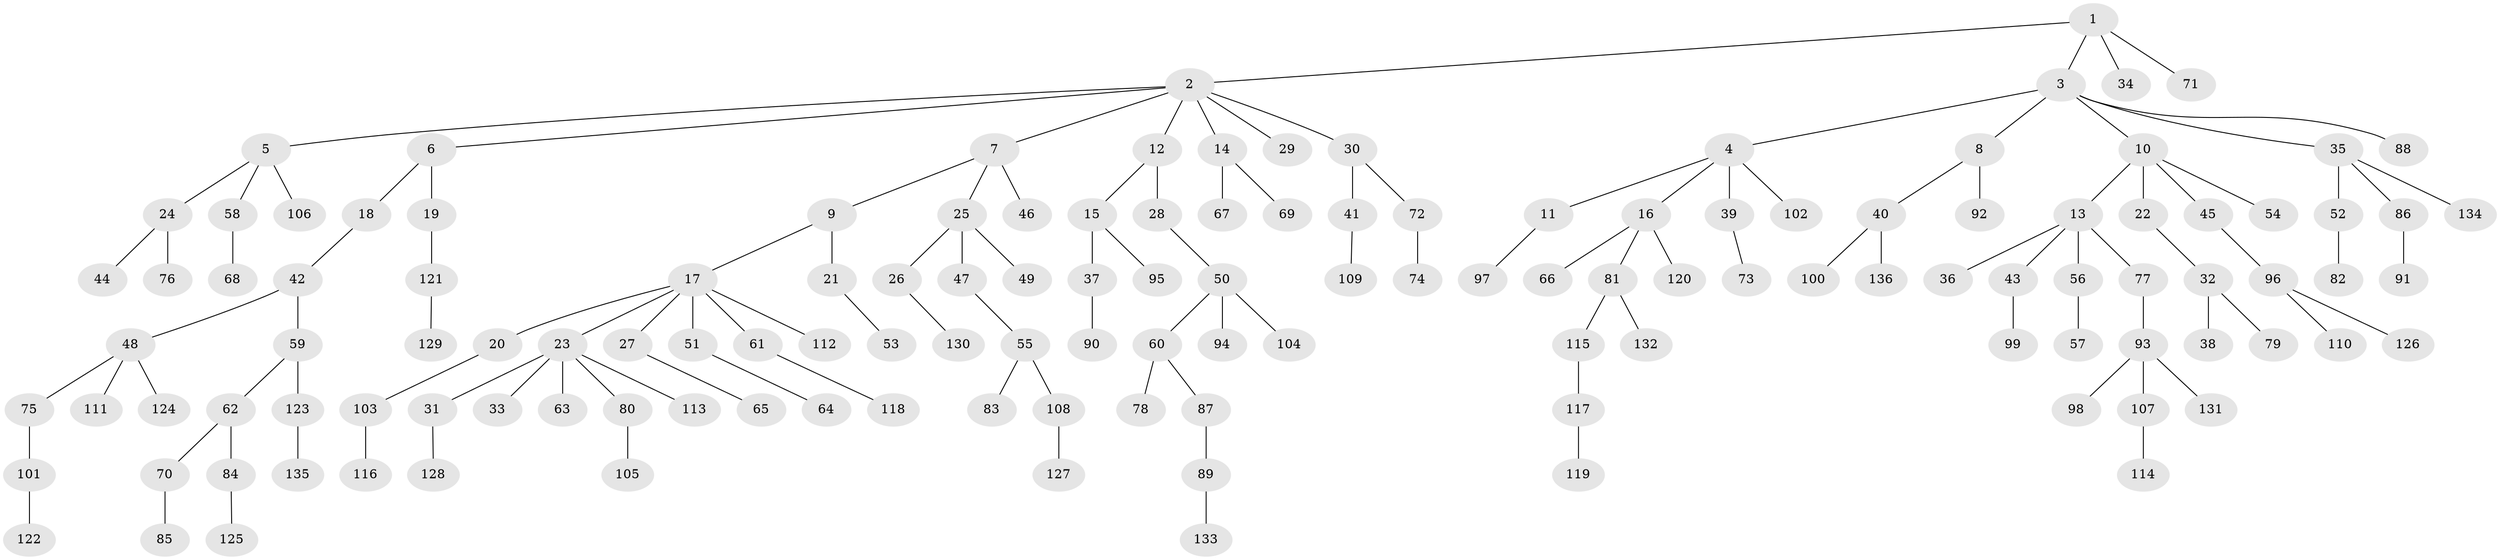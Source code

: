 // Generated by graph-tools (version 1.1) at 2025/15/03/09/25 04:15:27]
// undirected, 136 vertices, 135 edges
graph export_dot {
graph [start="1"]
  node [color=gray90,style=filled];
  1;
  2;
  3;
  4;
  5;
  6;
  7;
  8;
  9;
  10;
  11;
  12;
  13;
  14;
  15;
  16;
  17;
  18;
  19;
  20;
  21;
  22;
  23;
  24;
  25;
  26;
  27;
  28;
  29;
  30;
  31;
  32;
  33;
  34;
  35;
  36;
  37;
  38;
  39;
  40;
  41;
  42;
  43;
  44;
  45;
  46;
  47;
  48;
  49;
  50;
  51;
  52;
  53;
  54;
  55;
  56;
  57;
  58;
  59;
  60;
  61;
  62;
  63;
  64;
  65;
  66;
  67;
  68;
  69;
  70;
  71;
  72;
  73;
  74;
  75;
  76;
  77;
  78;
  79;
  80;
  81;
  82;
  83;
  84;
  85;
  86;
  87;
  88;
  89;
  90;
  91;
  92;
  93;
  94;
  95;
  96;
  97;
  98;
  99;
  100;
  101;
  102;
  103;
  104;
  105;
  106;
  107;
  108;
  109;
  110;
  111;
  112;
  113;
  114;
  115;
  116;
  117;
  118;
  119;
  120;
  121;
  122;
  123;
  124;
  125;
  126;
  127;
  128;
  129;
  130;
  131;
  132;
  133;
  134;
  135;
  136;
  1 -- 2;
  1 -- 3;
  1 -- 34;
  1 -- 71;
  2 -- 5;
  2 -- 6;
  2 -- 7;
  2 -- 12;
  2 -- 14;
  2 -- 29;
  2 -- 30;
  3 -- 4;
  3 -- 8;
  3 -- 10;
  3 -- 35;
  3 -- 88;
  4 -- 11;
  4 -- 16;
  4 -- 39;
  4 -- 102;
  5 -- 24;
  5 -- 58;
  5 -- 106;
  6 -- 18;
  6 -- 19;
  7 -- 9;
  7 -- 25;
  7 -- 46;
  8 -- 40;
  8 -- 92;
  9 -- 17;
  9 -- 21;
  10 -- 13;
  10 -- 22;
  10 -- 45;
  10 -- 54;
  11 -- 97;
  12 -- 15;
  12 -- 28;
  13 -- 36;
  13 -- 43;
  13 -- 56;
  13 -- 77;
  14 -- 67;
  14 -- 69;
  15 -- 37;
  15 -- 95;
  16 -- 66;
  16 -- 81;
  16 -- 120;
  17 -- 20;
  17 -- 23;
  17 -- 27;
  17 -- 51;
  17 -- 61;
  17 -- 112;
  18 -- 42;
  19 -- 121;
  20 -- 103;
  21 -- 53;
  22 -- 32;
  23 -- 31;
  23 -- 33;
  23 -- 63;
  23 -- 80;
  23 -- 113;
  24 -- 44;
  24 -- 76;
  25 -- 26;
  25 -- 47;
  25 -- 49;
  26 -- 130;
  27 -- 65;
  28 -- 50;
  30 -- 41;
  30 -- 72;
  31 -- 128;
  32 -- 38;
  32 -- 79;
  35 -- 52;
  35 -- 86;
  35 -- 134;
  37 -- 90;
  39 -- 73;
  40 -- 100;
  40 -- 136;
  41 -- 109;
  42 -- 48;
  42 -- 59;
  43 -- 99;
  45 -- 96;
  47 -- 55;
  48 -- 75;
  48 -- 111;
  48 -- 124;
  50 -- 60;
  50 -- 94;
  50 -- 104;
  51 -- 64;
  52 -- 82;
  55 -- 83;
  55 -- 108;
  56 -- 57;
  58 -- 68;
  59 -- 62;
  59 -- 123;
  60 -- 78;
  60 -- 87;
  61 -- 118;
  62 -- 70;
  62 -- 84;
  70 -- 85;
  72 -- 74;
  75 -- 101;
  77 -- 93;
  80 -- 105;
  81 -- 115;
  81 -- 132;
  84 -- 125;
  86 -- 91;
  87 -- 89;
  89 -- 133;
  93 -- 98;
  93 -- 107;
  93 -- 131;
  96 -- 110;
  96 -- 126;
  101 -- 122;
  103 -- 116;
  107 -- 114;
  108 -- 127;
  115 -- 117;
  117 -- 119;
  121 -- 129;
  123 -- 135;
}
